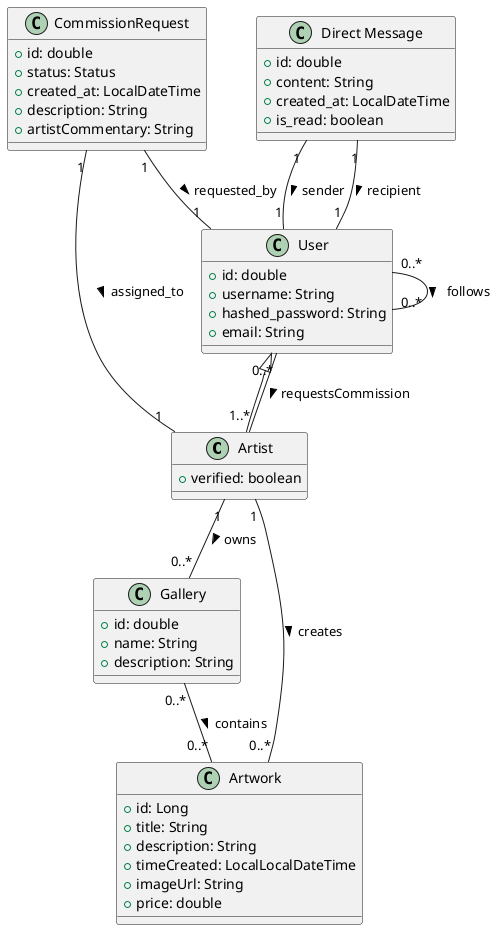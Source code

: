 @startuml

class "Artist" as A {
    +verified: boolean
}

class "CommissionRequest" as CR {
    +id: double
    +status: Status
    +created_at: LocalDateTime
    +description: String
    +artistCommentary: String
}

class "Direct Message" as DM {
    +id: double
    +content: String
    +created_at: LocalDateTime
    +is_read: boolean
}

class "User" as U {
    +id: double
    +username: String
    +hashed_password: String
    +email: String
}

class "Gallery" as G {
    +id: double
    +name: String
    +description: String
}

class "Artwork" as W {
    +id: Long
    +title: String
    +description: String
    +timeCreated: LocalLocalDateTime
    +imageUrl: String
    +price: double
}

' Relationships
A "1" -- "0..*" G : owns >
U ^-- A
U "0..*" -- "0..*" U : follows >
U "0..*" -- "1..*" A  : requestsCommission >
CR "1" -- "1" U : requested_by >
CR "1" -- "1" A : assigned_to >
DM "1" -- "1" U : sender >
DM "1" -- "1" U : recipient >
G "0..*" -- "0..*" W : contains >
A "1" -- "0..*" W : creates >
@enduml